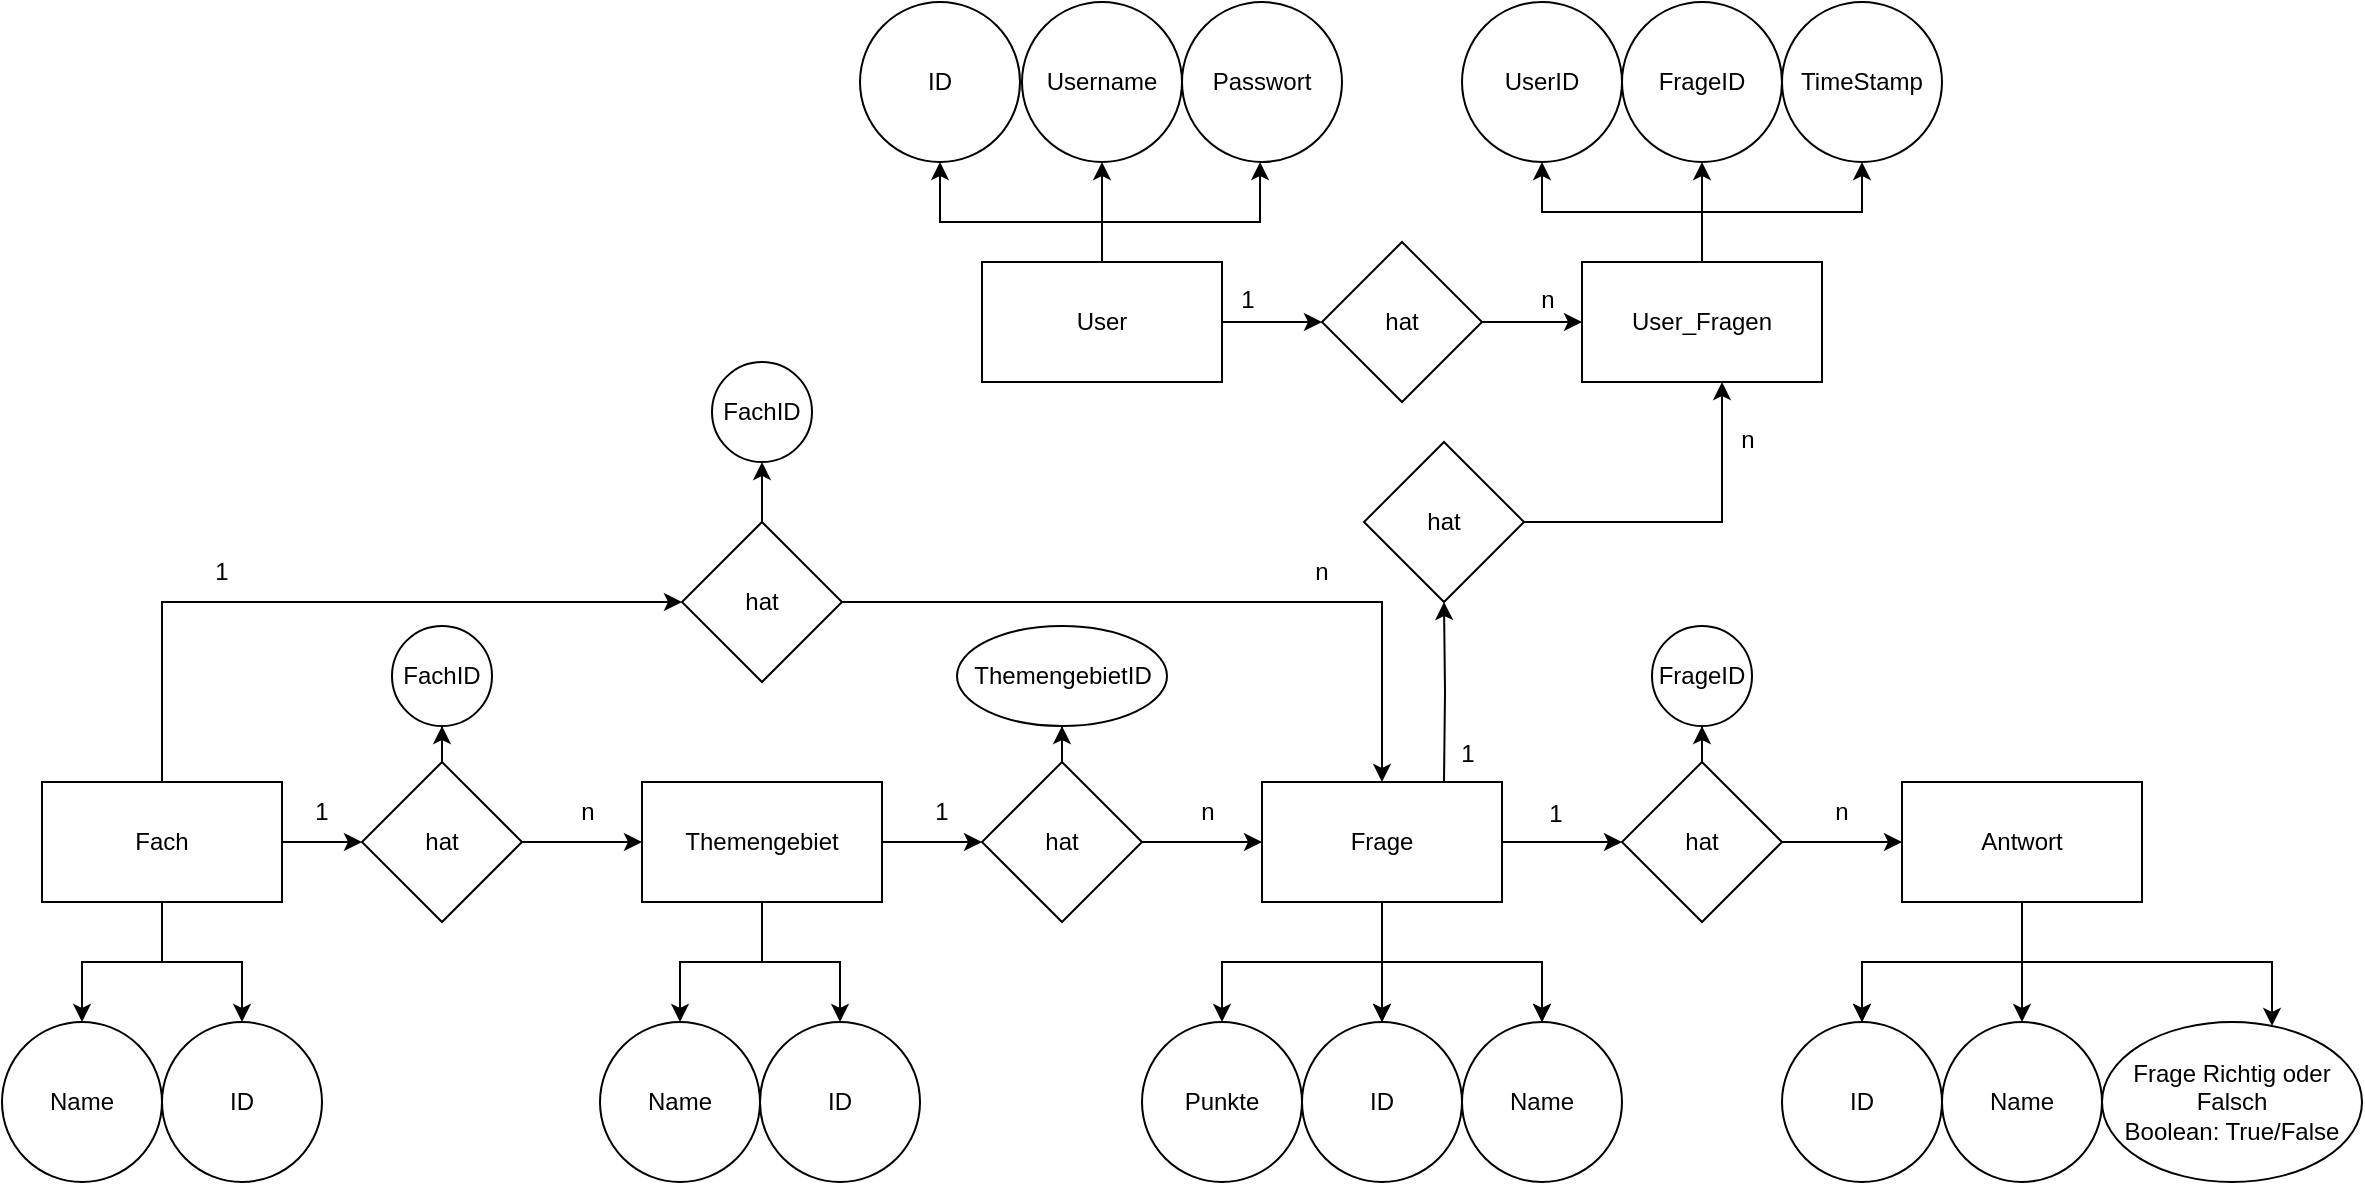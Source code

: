 <mxfile version="21.6.6" type="device">
  <diagram name="Seite-1" id="Jrwa2zBKotpQ11cqLeJJ">
    <mxGraphModel dx="1674" dy="1963" grid="1" gridSize="10" guides="1" tooltips="1" connect="1" arrows="1" fold="1" page="1" pageScale="1" pageWidth="827" pageHeight="1169" math="0" shadow="0">
      <root>
        <mxCell id="0" />
        <mxCell id="1" parent="0" />
        <mxCell id="lNHSzIOZlk993kWURvfF-6" value="" style="edgeStyle=orthogonalEdgeStyle;rounded=0;orthogonalLoop=1;jettySize=auto;html=1;" parent="1" source="lNHSzIOZlk993kWURvfF-1" target="lNHSzIOZlk993kWURvfF-5" edge="1">
          <mxGeometry relative="1" as="geometry" />
        </mxCell>
        <mxCell id="lNHSzIOZlk993kWURvfF-17" style="edgeStyle=orthogonalEdgeStyle;rounded=0;orthogonalLoop=1;jettySize=auto;html=1;entryX=0;entryY=0.5;entryDx=0;entryDy=0;exitX=0.5;exitY=0;exitDx=0;exitDy=0;" parent="1" source="lNHSzIOZlk993kWURvfF-1" target="lNHSzIOZlk993kWURvfF-14" edge="1">
          <mxGeometry relative="1" as="geometry" />
        </mxCell>
        <mxCell id="lNHSzIOZlk993kWURvfF-19" value="" style="edgeStyle=orthogonalEdgeStyle;rounded=0;orthogonalLoop=1;jettySize=auto;html=1;" parent="1" source="lNHSzIOZlk993kWURvfF-1" target="lNHSzIOZlk993kWURvfF-18" edge="1">
          <mxGeometry relative="1" as="geometry" />
        </mxCell>
        <mxCell id="lNHSzIOZlk993kWURvfF-21" value="" style="edgeStyle=orthogonalEdgeStyle;rounded=0;orthogonalLoop=1;jettySize=auto;html=1;exitX=0.5;exitY=1;exitDx=0;exitDy=0;" parent="1" source="lNHSzIOZlk993kWURvfF-1" target="lNHSzIOZlk993kWURvfF-20" edge="1">
          <mxGeometry relative="1" as="geometry" />
        </mxCell>
        <mxCell id="lNHSzIOZlk993kWURvfF-1" value="Fach" style="rounded=0;whiteSpace=wrap;html=1;" parent="1" vertex="1">
          <mxGeometry x="80" y="190" width="120" height="60" as="geometry" />
        </mxCell>
        <mxCell id="lNHSzIOZlk993kWURvfF-9" value="" style="edgeStyle=orthogonalEdgeStyle;rounded=0;orthogonalLoop=1;jettySize=auto;html=1;" parent="1" source="lNHSzIOZlk993kWURvfF-2" target="lNHSzIOZlk993kWURvfF-8" edge="1">
          <mxGeometry relative="1" as="geometry" />
        </mxCell>
        <mxCell id="lNHSzIOZlk993kWURvfF-25" value="" style="edgeStyle=orthogonalEdgeStyle;rounded=0;orthogonalLoop=1;jettySize=auto;html=1;" parent="1" source="lNHSzIOZlk993kWURvfF-2" target="lNHSzIOZlk993kWURvfF-24" edge="1">
          <mxGeometry relative="1" as="geometry" />
        </mxCell>
        <mxCell id="lNHSzIOZlk993kWURvfF-27" value="" style="edgeStyle=orthogonalEdgeStyle;rounded=0;orthogonalLoop=1;jettySize=auto;html=1;" parent="1" source="lNHSzIOZlk993kWURvfF-2" target="lNHSzIOZlk993kWURvfF-26" edge="1">
          <mxGeometry relative="1" as="geometry" />
        </mxCell>
        <mxCell id="lNHSzIOZlk993kWURvfF-2" value="Themengebiet" style="rounded=0;whiteSpace=wrap;html=1;" parent="1" vertex="1">
          <mxGeometry x="380" y="190" width="120" height="60" as="geometry" />
        </mxCell>
        <mxCell id="lNHSzIOZlk993kWURvfF-12" value="" style="edgeStyle=orthogonalEdgeStyle;rounded=0;orthogonalLoop=1;jettySize=auto;html=1;" parent="1" source="lNHSzIOZlk993kWURvfF-3" target="lNHSzIOZlk993kWURvfF-11" edge="1">
          <mxGeometry relative="1" as="geometry" />
        </mxCell>
        <mxCell id="lNHSzIOZlk993kWURvfF-29" value="" style="edgeStyle=orthogonalEdgeStyle;rounded=0;orthogonalLoop=1;jettySize=auto;html=1;" parent="1" source="lNHSzIOZlk993kWURvfF-3" target="lNHSzIOZlk993kWURvfF-28" edge="1">
          <mxGeometry relative="1" as="geometry" />
        </mxCell>
        <mxCell id="lNHSzIOZlk993kWURvfF-30" value="" style="edgeStyle=orthogonalEdgeStyle;rounded=0;orthogonalLoop=1;jettySize=auto;html=1;" parent="1" source="lNHSzIOZlk993kWURvfF-3" target="lNHSzIOZlk993kWURvfF-28" edge="1">
          <mxGeometry relative="1" as="geometry" />
        </mxCell>
        <mxCell id="lNHSzIOZlk993kWURvfF-32" value="" style="edgeStyle=orthogonalEdgeStyle;rounded=0;orthogonalLoop=1;jettySize=auto;html=1;" parent="1" source="lNHSzIOZlk993kWURvfF-3" target="lNHSzIOZlk993kWURvfF-31" edge="1">
          <mxGeometry relative="1" as="geometry" />
        </mxCell>
        <mxCell id="lNHSzIOZlk993kWURvfF-33" value="" style="edgeStyle=orthogonalEdgeStyle;rounded=0;orthogonalLoop=1;jettySize=auto;html=1;" parent="1" source="lNHSzIOZlk993kWURvfF-3" target="lNHSzIOZlk993kWURvfF-31" edge="1">
          <mxGeometry relative="1" as="geometry" />
        </mxCell>
        <mxCell id="lNHSzIOZlk993kWURvfF-36" value="" style="edgeStyle=orthogonalEdgeStyle;rounded=0;orthogonalLoop=1;jettySize=auto;html=1;" parent="1" source="lNHSzIOZlk993kWURvfF-3" target="lNHSzIOZlk993kWURvfF-35" edge="1">
          <mxGeometry relative="1" as="geometry" />
        </mxCell>
        <mxCell id="5iTqXtz5Ba4BM0Qys4ix-34" style="edgeStyle=orthogonalEdgeStyle;rounded=0;orthogonalLoop=1;jettySize=auto;html=1;exitX=1;exitY=0.5;exitDx=0;exitDy=0;" edge="1" parent="1" target="5iTqXtz5Ba4BM0Qys4ix-9">
          <mxGeometry relative="1" as="geometry">
            <mxPoint x="821" y="60" as="sourcePoint" />
            <mxPoint x="921.76" y="-10.42" as="targetPoint" />
            <Array as="points">
              <mxPoint x="920" y="60" />
            </Array>
          </mxGeometry>
        </mxCell>
        <mxCell id="lNHSzIOZlk993kWURvfF-3" value="Frage" style="rounded=0;whiteSpace=wrap;html=1;" parent="1" vertex="1">
          <mxGeometry x="690" y="190" width="120" height="60" as="geometry" />
        </mxCell>
        <mxCell id="lNHSzIOZlk993kWURvfF-38" value="" style="edgeStyle=orthogonalEdgeStyle;rounded=0;orthogonalLoop=1;jettySize=auto;html=1;" parent="1" source="lNHSzIOZlk993kWURvfF-4" target="lNHSzIOZlk993kWURvfF-37" edge="1">
          <mxGeometry relative="1" as="geometry" />
        </mxCell>
        <mxCell id="lNHSzIOZlk993kWURvfF-39" value="" style="edgeStyle=orthogonalEdgeStyle;rounded=0;orthogonalLoop=1;jettySize=auto;html=1;" parent="1" source="lNHSzIOZlk993kWURvfF-4" target="lNHSzIOZlk993kWURvfF-37" edge="1">
          <mxGeometry relative="1" as="geometry" />
        </mxCell>
        <mxCell id="lNHSzIOZlk993kWURvfF-41" value="" style="edgeStyle=orthogonalEdgeStyle;rounded=0;orthogonalLoop=1;jettySize=auto;html=1;" parent="1" source="lNHSzIOZlk993kWURvfF-4" target="lNHSzIOZlk993kWURvfF-40" edge="1">
          <mxGeometry relative="1" as="geometry" />
        </mxCell>
        <mxCell id="lNHSzIOZlk993kWURvfF-43" value="" style="edgeStyle=orthogonalEdgeStyle;rounded=0;orthogonalLoop=1;jettySize=auto;html=1;" parent="1" source="lNHSzIOZlk993kWURvfF-4" target="lNHSzIOZlk993kWURvfF-42" edge="1">
          <mxGeometry relative="1" as="geometry">
            <Array as="points">
              <mxPoint x="1070" y="280" />
              <mxPoint x="1195" y="280" />
            </Array>
          </mxGeometry>
        </mxCell>
        <mxCell id="lNHSzIOZlk993kWURvfF-4" value="Antwort" style="rounded=0;whiteSpace=wrap;html=1;" parent="1" vertex="1">
          <mxGeometry x="1010" y="190" width="120" height="60" as="geometry" />
        </mxCell>
        <mxCell id="lNHSzIOZlk993kWURvfF-7" value="" style="edgeStyle=orthogonalEdgeStyle;rounded=0;orthogonalLoop=1;jettySize=auto;html=1;" parent="1" source="lNHSzIOZlk993kWURvfF-5" target="lNHSzIOZlk993kWURvfF-2" edge="1">
          <mxGeometry relative="1" as="geometry" />
        </mxCell>
        <mxCell id="lNHSzIOZlk993kWURvfF-51" value="" style="edgeStyle=orthogonalEdgeStyle;rounded=0;orthogonalLoop=1;jettySize=auto;html=1;" parent="1" source="lNHSzIOZlk993kWURvfF-5" target="lNHSzIOZlk993kWURvfF-50" edge="1">
          <mxGeometry relative="1" as="geometry" />
        </mxCell>
        <mxCell id="lNHSzIOZlk993kWURvfF-5" value="hat" style="rhombus;whiteSpace=wrap;html=1;rounded=0;" parent="1" vertex="1">
          <mxGeometry x="240" y="180" width="80" height="80" as="geometry" />
        </mxCell>
        <mxCell id="lNHSzIOZlk993kWURvfF-10" value="" style="edgeStyle=orthogonalEdgeStyle;rounded=0;orthogonalLoop=1;jettySize=auto;html=1;" parent="1" source="lNHSzIOZlk993kWURvfF-8" target="lNHSzIOZlk993kWURvfF-3" edge="1">
          <mxGeometry relative="1" as="geometry" />
        </mxCell>
        <mxCell id="lNHSzIOZlk993kWURvfF-57" value="" style="edgeStyle=orthogonalEdgeStyle;rounded=0;orthogonalLoop=1;jettySize=auto;html=1;" parent="1" source="lNHSzIOZlk993kWURvfF-8" target="lNHSzIOZlk993kWURvfF-56" edge="1">
          <mxGeometry relative="1" as="geometry" />
        </mxCell>
        <mxCell id="lNHSzIOZlk993kWURvfF-8" value="hat" style="rhombus;whiteSpace=wrap;html=1;rounded=0;" parent="1" vertex="1">
          <mxGeometry x="550" y="180" width="80" height="80" as="geometry" />
        </mxCell>
        <mxCell id="lNHSzIOZlk993kWURvfF-13" value="" style="edgeStyle=orthogonalEdgeStyle;rounded=0;orthogonalLoop=1;jettySize=auto;html=1;" parent="1" source="lNHSzIOZlk993kWURvfF-11" target="lNHSzIOZlk993kWURvfF-4" edge="1">
          <mxGeometry relative="1" as="geometry" />
        </mxCell>
        <mxCell id="lNHSzIOZlk993kWURvfF-59" value="" style="edgeStyle=orthogonalEdgeStyle;rounded=0;orthogonalLoop=1;jettySize=auto;html=1;" parent="1" source="lNHSzIOZlk993kWURvfF-11" target="lNHSzIOZlk993kWURvfF-58" edge="1">
          <mxGeometry relative="1" as="geometry" />
        </mxCell>
        <mxCell id="lNHSzIOZlk993kWURvfF-11" value="hat" style="rhombus;whiteSpace=wrap;html=1;rounded=0;" parent="1" vertex="1">
          <mxGeometry x="870" y="180" width="80" height="80" as="geometry" />
        </mxCell>
        <mxCell id="lNHSzIOZlk993kWURvfF-16" style="edgeStyle=orthogonalEdgeStyle;rounded=0;orthogonalLoop=1;jettySize=auto;html=1;entryX=0.5;entryY=0;entryDx=0;entryDy=0;" parent="1" source="lNHSzIOZlk993kWURvfF-14" target="lNHSzIOZlk993kWURvfF-3" edge="1">
          <mxGeometry relative="1" as="geometry" />
        </mxCell>
        <mxCell id="lNHSzIOZlk993kWURvfF-55" value="" style="edgeStyle=orthogonalEdgeStyle;rounded=0;orthogonalLoop=1;jettySize=auto;html=1;" parent="1" source="lNHSzIOZlk993kWURvfF-14" target="lNHSzIOZlk993kWURvfF-54" edge="1">
          <mxGeometry relative="1" as="geometry" />
        </mxCell>
        <mxCell id="lNHSzIOZlk993kWURvfF-14" value="hat" style="rhombus;whiteSpace=wrap;html=1;rounded=0;" parent="1" vertex="1">
          <mxGeometry x="400" y="60" width="80" height="80" as="geometry" />
        </mxCell>
        <mxCell id="lNHSzIOZlk993kWURvfF-18" value="ID" style="ellipse;whiteSpace=wrap;html=1;rounded=0;" parent="1" vertex="1">
          <mxGeometry x="140" y="310" width="80" height="80" as="geometry" />
        </mxCell>
        <mxCell id="lNHSzIOZlk993kWURvfF-20" value="Name" style="ellipse;whiteSpace=wrap;html=1;rounded=0;" parent="1" vertex="1">
          <mxGeometry x="60" y="310" width="80" height="80" as="geometry" />
        </mxCell>
        <mxCell id="lNHSzIOZlk993kWURvfF-22" value="1" style="text;html=1;strokeColor=none;fillColor=none;align=center;verticalAlign=middle;whiteSpace=wrap;rounded=0;" parent="1" vertex="1">
          <mxGeometry x="190" y="190" width="60" height="30" as="geometry" />
        </mxCell>
        <mxCell id="lNHSzIOZlk993kWURvfF-23" value="n" style="text;html=1;strokeColor=none;fillColor=none;align=center;verticalAlign=middle;whiteSpace=wrap;rounded=0;" parent="1" vertex="1">
          <mxGeometry x="323" y="190" width="60" height="30" as="geometry" />
        </mxCell>
        <mxCell id="lNHSzIOZlk993kWURvfF-24" value="ID" style="ellipse;whiteSpace=wrap;html=1;rounded=0;" parent="1" vertex="1">
          <mxGeometry x="439" y="310" width="80" height="80" as="geometry" />
        </mxCell>
        <mxCell id="lNHSzIOZlk993kWURvfF-26" value="Name" style="ellipse;whiteSpace=wrap;html=1;rounded=0;" parent="1" vertex="1">
          <mxGeometry x="359" y="310" width="80" height="80" as="geometry" />
        </mxCell>
        <mxCell id="lNHSzIOZlk993kWURvfF-28" value="&lt;div&gt;ID&lt;/div&gt;" style="ellipse;whiteSpace=wrap;html=1;rounded=0;" parent="1" vertex="1">
          <mxGeometry x="710" y="310" width="80" height="80" as="geometry" />
        </mxCell>
        <mxCell id="lNHSzIOZlk993kWURvfF-31" value="Name" style="ellipse;whiteSpace=wrap;html=1;rounded=0;" parent="1" vertex="1">
          <mxGeometry x="790" y="310" width="80" height="80" as="geometry" />
        </mxCell>
        <mxCell id="lNHSzIOZlk993kWURvfF-35" value="&lt;div&gt;Punkte&lt;/div&gt;" style="ellipse;whiteSpace=wrap;html=1;rounded=0;" parent="1" vertex="1">
          <mxGeometry x="630" y="310" width="80" height="80" as="geometry" />
        </mxCell>
        <mxCell id="lNHSzIOZlk993kWURvfF-37" value="ID" style="ellipse;whiteSpace=wrap;html=1;rounded=0;" parent="1" vertex="1">
          <mxGeometry x="950" y="310" width="80" height="80" as="geometry" />
        </mxCell>
        <mxCell id="lNHSzIOZlk993kWURvfF-40" value="Name" style="ellipse;whiteSpace=wrap;html=1;rounded=0;" parent="1" vertex="1">
          <mxGeometry x="1030" y="310" width="80" height="80" as="geometry" />
        </mxCell>
        <mxCell id="lNHSzIOZlk993kWURvfF-42" value="Frage Richtig oder Falsch&lt;br&gt;Boolean: True/False" style="ellipse;whiteSpace=wrap;html=1;rounded=0;" parent="1" vertex="1">
          <mxGeometry x="1110" y="310" width="130" height="80" as="geometry" />
        </mxCell>
        <mxCell id="lNHSzIOZlk993kWURvfF-44" value="1" style="text;html=1;strokeColor=none;fillColor=none;align=center;verticalAlign=middle;whiteSpace=wrap;rounded=0;" parent="1" vertex="1">
          <mxGeometry x="500" y="190" width="60" height="30" as="geometry" />
        </mxCell>
        <mxCell id="lNHSzIOZlk993kWURvfF-45" value="1" style="text;html=1;strokeColor=none;fillColor=none;align=center;verticalAlign=middle;whiteSpace=wrap;rounded=0;" parent="1" vertex="1">
          <mxGeometry x="807" y="191" width="60" height="30" as="geometry" />
        </mxCell>
        <mxCell id="lNHSzIOZlk993kWURvfF-46" value="1" style="text;html=1;strokeColor=none;fillColor=none;align=center;verticalAlign=middle;whiteSpace=wrap;rounded=0;" parent="1" vertex="1">
          <mxGeometry x="140" y="70" width="60" height="30" as="geometry" />
        </mxCell>
        <mxCell id="lNHSzIOZlk993kWURvfF-47" value="n" style="text;html=1;strokeColor=none;fillColor=none;align=center;verticalAlign=middle;whiteSpace=wrap;rounded=0;" parent="1" vertex="1">
          <mxGeometry x="633" y="190" width="60" height="30" as="geometry" />
        </mxCell>
        <mxCell id="lNHSzIOZlk993kWURvfF-48" value="n" style="text;html=1;strokeColor=none;fillColor=none;align=center;verticalAlign=middle;whiteSpace=wrap;rounded=0;" parent="1" vertex="1">
          <mxGeometry x="950" y="190" width="60" height="30" as="geometry" />
        </mxCell>
        <mxCell id="lNHSzIOZlk993kWURvfF-49" value="n" style="text;html=1;strokeColor=none;fillColor=none;align=center;verticalAlign=middle;whiteSpace=wrap;rounded=0;" parent="1" vertex="1">
          <mxGeometry x="690" y="70" width="60" height="30" as="geometry" />
        </mxCell>
        <mxCell id="lNHSzIOZlk993kWURvfF-50" value="FachID" style="ellipse;whiteSpace=wrap;html=1;rounded=0;" parent="1" vertex="1">
          <mxGeometry x="255" y="112" width="50" height="50" as="geometry" />
        </mxCell>
        <mxCell id="lNHSzIOZlk993kWURvfF-54" value="FachID" style="ellipse;whiteSpace=wrap;html=1;rounded=0;" parent="1" vertex="1">
          <mxGeometry x="415" y="-20" width="50" height="50" as="geometry" />
        </mxCell>
        <mxCell id="lNHSzIOZlk993kWURvfF-56" value="ThemengebietID" style="ellipse;whiteSpace=wrap;html=1;rounded=0;" parent="1" vertex="1">
          <mxGeometry x="537.5" y="112" width="105" height="50" as="geometry" />
        </mxCell>
        <mxCell id="lNHSzIOZlk993kWURvfF-58" value="FrageID" style="ellipse;whiteSpace=wrap;html=1;rounded=0;" parent="1" vertex="1">
          <mxGeometry x="885" y="112" width="50" height="50" as="geometry" />
        </mxCell>
        <mxCell id="5iTqXtz5Ba4BM0Qys4ix-6" style="edgeStyle=orthogonalEdgeStyle;rounded=0;orthogonalLoop=1;jettySize=auto;html=1;exitX=0.5;exitY=0;exitDx=0;exitDy=0;entryX=0.5;entryY=1;entryDx=0;entryDy=0;" edge="1" parent="1" source="5iTqXtz5Ba4BM0Qys4ix-1" target="5iTqXtz5Ba4BM0Qys4ix-2">
          <mxGeometry relative="1" as="geometry">
            <mxPoint x="610" y="-110" as="targetPoint" />
            <Array as="points">
              <mxPoint x="610" y="-90" />
              <mxPoint x="529" y="-90" />
            </Array>
          </mxGeometry>
        </mxCell>
        <mxCell id="5iTqXtz5Ba4BM0Qys4ix-7" style="edgeStyle=orthogonalEdgeStyle;rounded=0;orthogonalLoop=1;jettySize=auto;html=1;entryX=0.588;entryY=1;entryDx=0;entryDy=0;entryPerimeter=0;" edge="1" parent="1">
          <mxGeometry relative="1" as="geometry">
            <mxPoint x="602.04" y="-70" as="sourcePoint" />
            <mxPoint x="689.04" y="-120" as="targetPoint" />
            <Array as="points">
              <mxPoint x="610" y="-70" />
              <mxPoint x="610" y="-90" />
              <mxPoint x="689" y="-90" />
            </Array>
          </mxGeometry>
        </mxCell>
        <mxCell id="5iTqXtz5Ba4BM0Qys4ix-8" style="edgeStyle=orthogonalEdgeStyle;rounded=0;orthogonalLoop=1;jettySize=auto;html=1;entryX=0.5;entryY=1;entryDx=0;entryDy=0;" edge="1" parent="1" source="5iTqXtz5Ba4BM0Qys4ix-1" target="5iTqXtz5Ba4BM0Qys4ix-4">
          <mxGeometry relative="1" as="geometry" />
        </mxCell>
        <mxCell id="5iTqXtz5Ba4BM0Qys4ix-31" value="" style="edgeStyle=orthogonalEdgeStyle;rounded=0;orthogonalLoop=1;jettySize=auto;html=1;" edge="1" parent="1" source="5iTqXtz5Ba4BM0Qys4ix-1" target="5iTqXtz5Ba4BM0Qys4ix-30">
          <mxGeometry relative="1" as="geometry" />
        </mxCell>
        <mxCell id="5iTqXtz5Ba4BM0Qys4ix-1" value="User" style="rounded=0;whiteSpace=wrap;html=1;" vertex="1" parent="1">
          <mxGeometry x="550" y="-70" width="120" height="60" as="geometry" />
        </mxCell>
        <mxCell id="5iTqXtz5Ba4BM0Qys4ix-2" value="ID" style="ellipse;whiteSpace=wrap;html=1;rounded=0;" vertex="1" parent="1">
          <mxGeometry x="489" y="-200" width="80" height="80" as="geometry" />
        </mxCell>
        <mxCell id="5iTqXtz5Ba4BM0Qys4ix-3" value="Passwort" style="ellipse;whiteSpace=wrap;html=1;rounded=0;" vertex="1" parent="1">
          <mxGeometry x="650" y="-200" width="80" height="80" as="geometry" />
        </mxCell>
        <mxCell id="5iTqXtz5Ba4BM0Qys4ix-4" value="Username" style="ellipse;whiteSpace=wrap;html=1;rounded=0;" vertex="1" parent="1">
          <mxGeometry x="570" y="-200" width="80" height="80" as="geometry" />
        </mxCell>
        <mxCell id="5iTqXtz5Ba4BM0Qys4ix-13" style="edgeStyle=orthogonalEdgeStyle;rounded=0;orthogonalLoop=1;jettySize=auto;html=1;entryX=0.5;entryY=1;entryDx=0;entryDy=0;" edge="1" parent="1" source="5iTqXtz5Ba4BM0Qys4ix-9" target="5iTqXtz5Ba4BM0Qys4ix-11">
          <mxGeometry relative="1" as="geometry" />
        </mxCell>
        <mxCell id="5iTqXtz5Ba4BM0Qys4ix-14" style="edgeStyle=orthogonalEdgeStyle;rounded=0;orthogonalLoop=1;jettySize=auto;html=1;entryX=0.5;entryY=1;entryDx=0;entryDy=0;" edge="1" parent="1" source="5iTqXtz5Ba4BM0Qys4ix-9" target="5iTqXtz5Ba4BM0Qys4ix-10">
          <mxGeometry relative="1" as="geometry" />
        </mxCell>
        <mxCell id="5iTqXtz5Ba4BM0Qys4ix-15" style="edgeStyle=orthogonalEdgeStyle;rounded=0;orthogonalLoop=1;jettySize=auto;html=1;entryX=0.5;entryY=1;entryDx=0;entryDy=0;" edge="1" parent="1" source="5iTqXtz5Ba4BM0Qys4ix-9" target="5iTqXtz5Ba4BM0Qys4ix-12">
          <mxGeometry relative="1" as="geometry" />
        </mxCell>
        <mxCell id="5iTqXtz5Ba4BM0Qys4ix-9" value="&lt;div&gt;User_Fragen&lt;/div&gt;" style="rounded=0;whiteSpace=wrap;html=1;" vertex="1" parent="1">
          <mxGeometry x="850" y="-70" width="120" height="60" as="geometry" />
        </mxCell>
        <mxCell id="5iTqXtz5Ba4BM0Qys4ix-10" value="FrageID" style="ellipse;whiteSpace=wrap;html=1;rounded=0;" vertex="1" parent="1">
          <mxGeometry x="870" y="-200" width="80" height="80" as="geometry" />
        </mxCell>
        <mxCell id="5iTqXtz5Ba4BM0Qys4ix-11" value="UserID" style="ellipse;whiteSpace=wrap;html=1;rounded=0;" vertex="1" parent="1">
          <mxGeometry x="790" y="-200" width="80" height="80" as="geometry" />
        </mxCell>
        <mxCell id="5iTqXtz5Ba4BM0Qys4ix-12" value="TimeStamp" style="ellipse;whiteSpace=wrap;html=1;rounded=0;" vertex="1" parent="1">
          <mxGeometry x="950" y="-200" width="80" height="80" as="geometry" />
        </mxCell>
        <mxCell id="5iTqXtz5Ba4BM0Qys4ix-33" style="edgeStyle=orthogonalEdgeStyle;rounded=0;orthogonalLoop=1;jettySize=auto;html=1;entryX=0;entryY=0.5;entryDx=0;entryDy=0;" edge="1" parent="1" source="5iTqXtz5Ba4BM0Qys4ix-30" target="5iTqXtz5Ba4BM0Qys4ix-9">
          <mxGeometry relative="1" as="geometry" />
        </mxCell>
        <mxCell id="5iTqXtz5Ba4BM0Qys4ix-30" value="hat" style="rhombus;whiteSpace=wrap;html=1;rounded=0;" vertex="1" parent="1">
          <mxGeometry x="720" y="-80" width="80" height="80" as="geometry" />
        </mxCell>
        <mxCell id="5iTqXtz5Ba4BM0Qys4ix-35" value="1" style="text;html=1;strokeColor=none;fillColor=none;align=center;verticalAlign=middle;whiteSpace=wrap;rounded=0;" vertex="1" parent="1">
          <mxGeometry x="763" y="161" width="60" height="30" as="geometry" />
        </mxCell>
        <mxCell id="5iTqXtz5Ba4BM0Qys4ix-36" value="1" style="text;html=1;strokeColor=none;fillColor=none;align=center;verticalAlign=middle;whiteSpace=wrap;rounded=0;" vertex="1" parent="1">
          <mxGeometry x="653" y="-66" width="60" height="30" as="geometry" />
        </mxCell>
        <mxCell id="5iTqXtz5Ba4BM0Qys4ix-37" value="n" style="text;html=1;strokeColor=none;fillColor=none;align=center;verticalAlign=middle;whiteSpace=wrap;rounded=0;" vertex="1" parent="1">
          <mxGeometry x="803" y="-66" width="60" height="30" as="geometry" />
        </mxCell>
        <mxCell id="5iTqXtz5Ba4BM0Qys4ix-38" value="n" style="text;html=1;strokeColor=none;fillColor=none;align=center;verticalAlign=middle;whiteSpace=wrap;rounded=0;" vertex="1" parent="1">
          <mxGeometry x="903" y="4" width="60" height="30" as="geometry" />
        </mxCell>
        <mxCell id="5iTqXtz5Ba4BM0Qys4ix-39" value="hat" style="rhombus;whiteSpace=wrap;html=1;rounded=0;" vertex="1" parent="1">
          <mxGeometry x="741" y="20" width="80" height="80" as="geometry" />
        </mxCell>
        <mxCell id="5iTqXtz5Ba4BM0Qys4ix-42" style="edgeStyle=orthogonalEdgeStyle;rounded=0;orthogonalLoop=1;jettySize=auto;html=1;" edge="1" parent="1" target="5iTqXtz5Ba4BM0Qys4ix-39">
          <mxGeometry relative="1" as="geometry">
            <mxPoint x="781" y="190" as="sourcePoint" />
          </mxGeometry>
        </mxCell>
      </root>
    </mxGraphModel>
  </diagram>
</mxfile>
